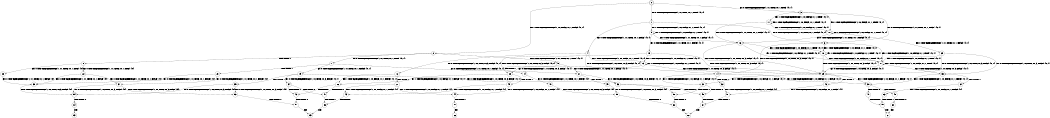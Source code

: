 digraph BCG {
size = "7, 10.5";
center = TRUE;
node [shape = circle];
0 [peripheries = 2];
0 -> 1 [label = "EX !0 !ATOMIC_EXCH_BRANCH (1, +1, TRUE, +0, 1, TRUE) !{0, 1}"];
0 -> 2 [label = "EX !1 !ATOMIC_EXCH_BRANCH (1, +0, FALSE, +1, 1, FALSE) !{0, 1}"];
0 -> 3 [label = "EX !0 !ATOMIC_EXCH_BRANCH (1, +1, TRUE, +0, 1, TRUE) !{0, 1}"];
1 -> 4 [label = "EX !0 !ATOMIC_EXCH_BRANCH (1, +1, TRUE, +0, 1, FALSE) !{0, 1}"];
1 -> 5 [label = "EX !1 !ATOMIC_EXCH_BRANCH (1, +0, FALSE, +1, 1, TRUE) !{0, 1}"];
1 -> 6 [label = "EX !0 !ATOMIC_EXCH_BRANCH (1, +1, TRUE, +0, 1, FALSE) !{0, 1}"];
2 -> 7 [label = "EX !0 !ATOMIC_EXCH_BRANCH (1, +1, TRUE, +0, 1, TRUE) !{0, 1}"];
2 -> 8 [label = "TERMINATE !1"];
2 -> 9 [label = "EX !0 !ATOMIC_EXCH_BRANCH (1, +1, TRUE, +0, 1, TRUE) !{0, 1}"];
3 -> 10 [label = "EX !1 !ATOMIC_EXCH_BRANCH (1, +0, FALSE, +1, 1, TRUE) !{0, 1}"];
3 -> 6 [label = "EX !0 !ATOMIC_EXCH_BRANCH (1, +1, TRUE, +0, 1, FALSE) !{0, 1}"];
3 -> 11 [label = "EX !1 !ATOMIC_EXCH_BRANCH (1, +0, FALSE, +1, 1, TRUE) !{0, 1}"];
4 -> 12 [label = "EX !0 !ATOMIC_EXCH_BRANCH (1, +0, TRUE, +0, 3, FALSE) !{0, 1}"];
4 -> 13 [label = "EX !1 !ATOMIC_EXCH_BRANCH (1, +0, FALSE, +1, 1, TRUE) !{0, 1}"];
4 -> 14 [label = "EX !0 !ATOMIC_EXCH_BRANCH (1, +0, TRUE, +0, 3, FALSE) !{0, 1}"];
5 -> 15 [label = "EX !0 !ATOMIC_EXCH_BRANCH (1, +1, TRUE, +0, 1, FALSE) !{0, 1}"];
5 -> 5 [label = "EX !1 !ATOMIC_EXCH_BRANCH (1, +0, FALSE, +1, 1, TRUE) !{0, 1}"];
5 -> 16 [label = "EX !0 !ATOMIC_EXCH_BRANCH (1, +1, TRUE, +0, 1, FALSE) !{0, 1}"];
6 -> 17 [label = "EX !1 !ATOMIC_EXCH_BRANCH (1, +0, FALSE, +1, 1, TRUE) !{0, 1}"];
6 -> 14 [label = "EX !0 !ATOMIC_EXCH_BRANCH (1, +0, TRUE, +0, 3, FALSE) !{0, 1}"];
6 -> 18 [label = "EX !1 !ATOMIC_EXCH_BRANCH (1, +0, FALSE, +1, 1, TRUE) !{0, 1}"];
7 -> 19 [label = "EX !0 !ATOMIC_EXCH_BRANCH (1, +1, TRUE, +0, 1, FALSE) !{0, 1}"];
7 -> 20 [label = "TERMINATE !1"];
7 -> 21 [label = "EX !0 !ATOMIC_EXCH_BRANCH (1, +1, TRUE, +0, 1, FALSE) !{0, 1}"];
8 -> 22 [label = "EX !0 !ATOMIC_EXCH_BRANCH (1, +1, TRUE, +0, 1, TRUE) !{0}"];
8 -> 23 [label = "EX !0 !ATOMIC_EXCH_BRANCH (1, +1, TRUE, +0, 1, TRUE) !{0}"];
9 -> 21 [label = "EX !0 !ATOMIC_EXCH_BRANCH (1, +1, TRUE, +0, 1, FALSE) !{0, 1}"];
9 -> 24 [label = "TERMINATE !1"];
10 -> 25 [label = "EX !0 !ATOMIC_EXCH_BRANCH (1, +1, TRUE, +0, 1, FALSE) !{0, 1}"];
10 -> 10 [label = "EX !1 !ATOMIC_EXCH_BRANCH (1, +0, FALSE, +1, 1, TRUE) !{0, 1}"];
10 -> 16 [label = "EX !0 !ATOMIC_EXCH_BRANCH (1, +1, TRUE, +0, 1, FALSE) !{0, 1}"];
11 -> 10 [label = "EX !1 !ATOMIC_EXCH_BRANCH (1, +0, FALSE, +1, 1, TRUE) !{0, 1}"];
11 -> 16 [label = "EX !0 !ATOMIC_EXCH_BRANCH (1, +1, TRUE, +0, 1, FALSE) !{0, 1}"];
11 -> 11 [label = "EX !1 !ATOMIC_EXCH_BRANCH (1, +0, FALSE, +1, 1, TRUE) !{0, 1}"];
12 -> 26 [label = "EX !1 !ATOMIC_EXCH_BRANCH (1, +0, FALSE, +1, 1, FALSE) !{0, 1}"];
12 -> 27 [label = "TERMINATE !0"];
13 -> 28 [label = "EX !0 !ATOMIC_EXCH_BRANCH (1, +0, TRUE, +0, 3, FALSE) !{0, 1}"];
13 -> 13 [label = "EX !1 !ATOMIC_EXCH_BRANCH (1, +0, FALSE, +1, 1, TRUE) !{0, 1}"];
13 -> 29 [label = "EX !0 !ATOMIC_EXCH_BRANCH (1, +0, TRUE, +0, 3, FALSE) !{0, 1}"];
14 -> 30 [label = "EX !1 !ATOMIC_EXCH_BRANCH (1, +0, FALSE, +1, 1, FALSE) !{0, 1}"];
14 -> 31 [label = "EX !1 !ATOMIC_EXCH_BRANCH (1, +0, FALSE, +1, 1, FALSE) !{0, 1}"];
14 -> 32 [label = "TERMINATE !0"];
15 -> 28 [label = "EX !0 !ATOMIC_EXCH_BRANCH (1, +0, TRUE, +0, 3, FALSE) !{0, 1}"];
15 -> 13 [label = "EX !1 !ATOMIC_EXCH_BRANCH (1, +0, FALSE, +1, 1, TRUE) !{0, 1}"];
15 -> 29 [label = "EX !0 !ATOMIC_EXCH_BRANCH (1, +0, TRUE, +0, 3, FALSE) !{0, 1}"];
16 -> 17 [label = "EX !1 !ATOMIC_EXCH_BRANCH (1, +0, FALSE, +1, 1, TRUE) !{0, 1}"];
16 -> 29 [label = "EX !0 !ATOMIC_EXCH_BRANCH (1, +0, TRUE, +0, 3, FALSE) !{0, 1}"];
16 -> 18 [label = "EX !1 !ATOMIC_EXCH_BRANCH (1, +0, FALSE, +1, 1, TRUE) !{0, 1}"];
17 -> 33 [label = "EX !0 !ATOMIC_EXCH_BRANCH (1, +0, TRUE, +0, 3, FALSE) !{0, 1}"];
17 -> 17 [label = "EX !1 !ATOMIC_EXCH_BRANCH (1, +0, FALSE, +1, 1, TRUE) !{0, 1}"];
17 -> 29 [label = "EX !0 !ATOMIC_EXCH_BRANCH (1, +0, TRUE, +0, 3, FALSE) !{0, 1}"];
18 -> 17 [label = "EX !1 !ATOMIC_EXCH_BRANCH (1, +0, FALSE, +1, 1, TRUE) !{0, 1}"];
18 -> 29 [label = "EX !0 !ATOMIC_EXCH_BRANCH (1, +0, TRUE, +0, 3, FALSE) !{0, 1}"];
18 -> 18 [label = "EX !1 !ATOMIC_EXCH_BRANCH (1, +0, FALSE, +1, 1, TRUE) !{0, 1}"];
19 -> 34 [label = "EX !0 !ATOMIC_EXCH_BRANCH (1, +0, TRUE, +0, 3, FALSE) !{0, 1}"];
19 -> 35 [label = "TERMINATE !1"];
19 -> 36 [label = "EX !0 !ATOMIC_EXCH_BRANCH (1, +0, TRUE, +0, 3, FALSE) !{0, 1}"];
20 -> 37 [label = "EX !0 !ATOMIC_EXCH_BRANCH (1, +1, TRUE, +0, 1, FALSE) !{0}"];
20 -> 38 [label = "EX !0 !ATOMIC_EXCH_BRANCH (1, +1, TRUE, +0, 1, FALSE) !{0}"];
21 -> 36 [label = "EX !0 !ATOMIC_EXCH_BRANCH (1, +0, TRUE, +0, 3, FALSE) !{0, 1}"];
21 -> 39 [label = "TERMINATE !1"];
22 -> 37 [label = "EX !0 !ATOMIC_EXCH_BRANCH (1, +1, TRUE, +0, 1, FALSE) !{0}"];
22 -> 38 [label = "EX !0 !ATOMIC_EXCH_BRANCH (1, +1, TRUE, +0, 1, FALSE) !{0}"];
23 -> 38 [label = "EX !0 !ATOMIC_EXCH_BRANCH (1, +1, TRUE, +0, 1, FALSE) !{0}"];
24 -> 40 [label = "EX !0 !ATOMIC_EXCH_BRANCH (1, +1, TRUE, +0, 1, FALSE) !{0}"];
25 -> 33 [label = "EX !0 !ATOMIC_EXCH_BRANCH (1, +0, TRUE, +0, 3, FALSE) !{0, 1}"];
25 -> 17 [label = "EX !1 !ATOMIC_EXCH_BRANCH (1, +0, FALSE, +1, 1, TRUE) !{0, 1}"];
25 -> 29 [label = "EX !0 !ATOMIC_EXCH_BRANCH (1, +0, TRUE, +0, 3, FALSE) !{0, 1}"];
26 -> 41 [label = "TERMINATE !0"];
26 -> 42 [label = "TERMINATE !1"];
27 -> 43 [label = "EX !1 !ATOMIC_EXCH_BRANCH (1, +0, FALSE, +1, 1, FALSE) !{1}"];
27 -> 44 [label = "EX !1 !ATOMIC_EXCH_BRANCH (1, +0, FALSE, +1, 1, FALSE) !{1}"];
28 -> 26 [label = "EX !1 !ATOMIC_EXCH_BRANCH (1, +0, FALSE, +1, 1, FALSE) !{0, 1}"];
28 -> 45 [label = "TERMINATE !0"];
29 -> 30 [label = "EX !1 !ATOMIC_EXCH_BRANCH (1, +0, FALSE, +1, 1, FALSE) !{0, 1}"];
29 -> 31 [label = "EX !1 !ATOMIC_EXCH_BRANCH (1, +0, FALSE, +1, 1, FALSE) !{0, 1}"];
29 -> 46 [label = "TERMINATE !0"];
30 -> 47 [label = "TERMINATE !0"];
30 -> 48 [label = "TERMINATE !1"];
31 -> 49 [label = "TERMINATE !0"];
31 -> 50 [label = "TERMINATE !1"];
32 -> 51 [label = "EX !1 !ATOMIC_EXCH_BRANCH (1, +0, FALSE, +1, 1, FALSE) !{1}"];
33 -> 30 [label = "EX !1 !ATOMIC_EXCH_BRANCH (1, +0, FALSE, +1, 1, FALSE) !{0, 1}"];
33 -> 52 [label = "TERMINATE !0"];
34 -> 41 [label = "TERMINATE !0"];
34 -> 42 [label = "TERMINATE !1"];
35 -> 53 [label = "EX !0 !ATOMIC_EXCH_BRANCH (1, +0, TRUE, +0, 3, FALSE) !{0}"];
35 -> 54 [label = "EX !0 !ATOMIC_EXCH_BRANCH (1, +0, TRUE, +0, 3, FALSE) !{0}"];
36 -> 49 [label = "TERMINATE !0"];
36 -> 50 [label = "TERMINATE !1"];
37 -> 53 [label = "EX !0 !ATOMIC_EXCH_BRANCH (1, +0, TRUE, +0, 3, FALSE) !{0}"];
37 -> 54 [label = "EX !0 !ATOMIC_EXCH_BRANCH (1, +0, TRUE, +0, 3, FALSE) !{0}"];
38 -> 54 [label = "EX !0 !ATOMIC_EXCH_BRANCH (1, +0, TRUE, +0, 3, FALSE) !{0}"];
39 -> 55 [label = "EX !0 !ATOMIC_EXCH_BRANCH (1, +0, TRUE, +0, 3, FALSE) !{0}"];
40 -> 55 [label = "EX !0 !ATOMIC_EXCH_BRANCH (1, +0, TRUE, +0, 3, FALSE) !{0}"];
41 -> 56 [label = "TERMINATE !1"];
42 -> 57 [label = "TERMINATE !0"];
43 -> 56 [label = "TERMINATE !1"];
44 -> 58 [label = "TERMINATE !1"];
45 -> 43 [label = "EX !1 !ATOMIC_EXCH_BRANCH (1, +0, FALSE, +1, 1, FALSE) !{1}"];
45 -> 44 [label = "EX !1 !ATOMIC_EXCH_BRANCH (1, +0, FALSE, +1, 1, FALSE) !{1}"];
46 -> 51 [label = "EX !1 !ATOMIC_EXCH_BRANCH (1, +0, FALSE, +1, 1, FALSE) !{1}"];
47 -> 59 [label = "TERMINATE !1"];
48 -> 60 [label = "TERMINATE !0"];
49 -> 61 [label = "TERMINATE !1"];
50 -> 62 [label = "TERMINATE !0"];
51 -> 61 [label = "TERMINATE !1"];
52 -> 63 [label = "EX !1 !ATOMIC_EXCH_BRANCH (1, +0, FALSE, +1, 1, FALSE) !{1}"];
53 -> 57 [label = "TERMINATE !0"];
54 -> 64 [label = "TERMINATE !0"];
55 -> 62 [label = "TERMINATE !0"];
56 -> 65 [label = "exit"];
57 -> 65 [label = "exit"];
58 -> 66 [label = "exit"];
59 -> 67 [label = "exit"];
60 -> 67 [label = "exit"];
61 -> 68 [label = "exit"];
62 -> 68 [label = "exit"];
63 -> 59 [label = "TERMINATE !1"];
64 -> 69 [label = "exit"];
}
